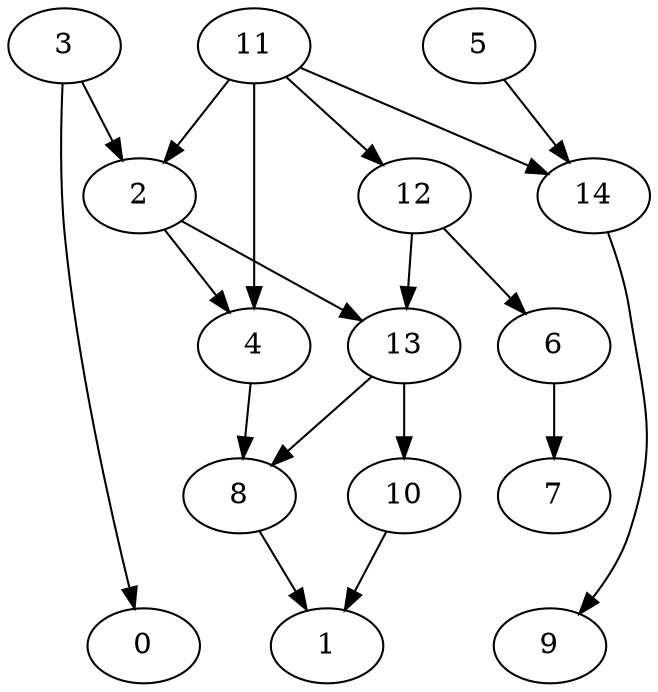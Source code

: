 digraph g {
0;
1;
2;
3;
4;
5;
6;
7;
8;
9;
10;
11;
12;
13;
14;
2 -> 13 [weight=0];
2 -> 4 [weight=0];
3 -> 2 [weight=0];
3 -> 0 [weight=0];
4 -> 8 [weight=0];
5 -> 14 [weight=0];
6 -> 7 [weight=0];
8 -> 1 [weight=0];
10 -> 1 [weight=0];
11 -> 12 [weight=0];
11 -> 14 [weight=0];
11 -> 2 [weight=0];
11 -> 4 [weight=1];
12 -> 13 [weight=0];
12 -> 6 [weight=0];
13 -> 8 [weight=0];
13 -> 10 [weight=0];
14 -> 9 [weight=0];
}
